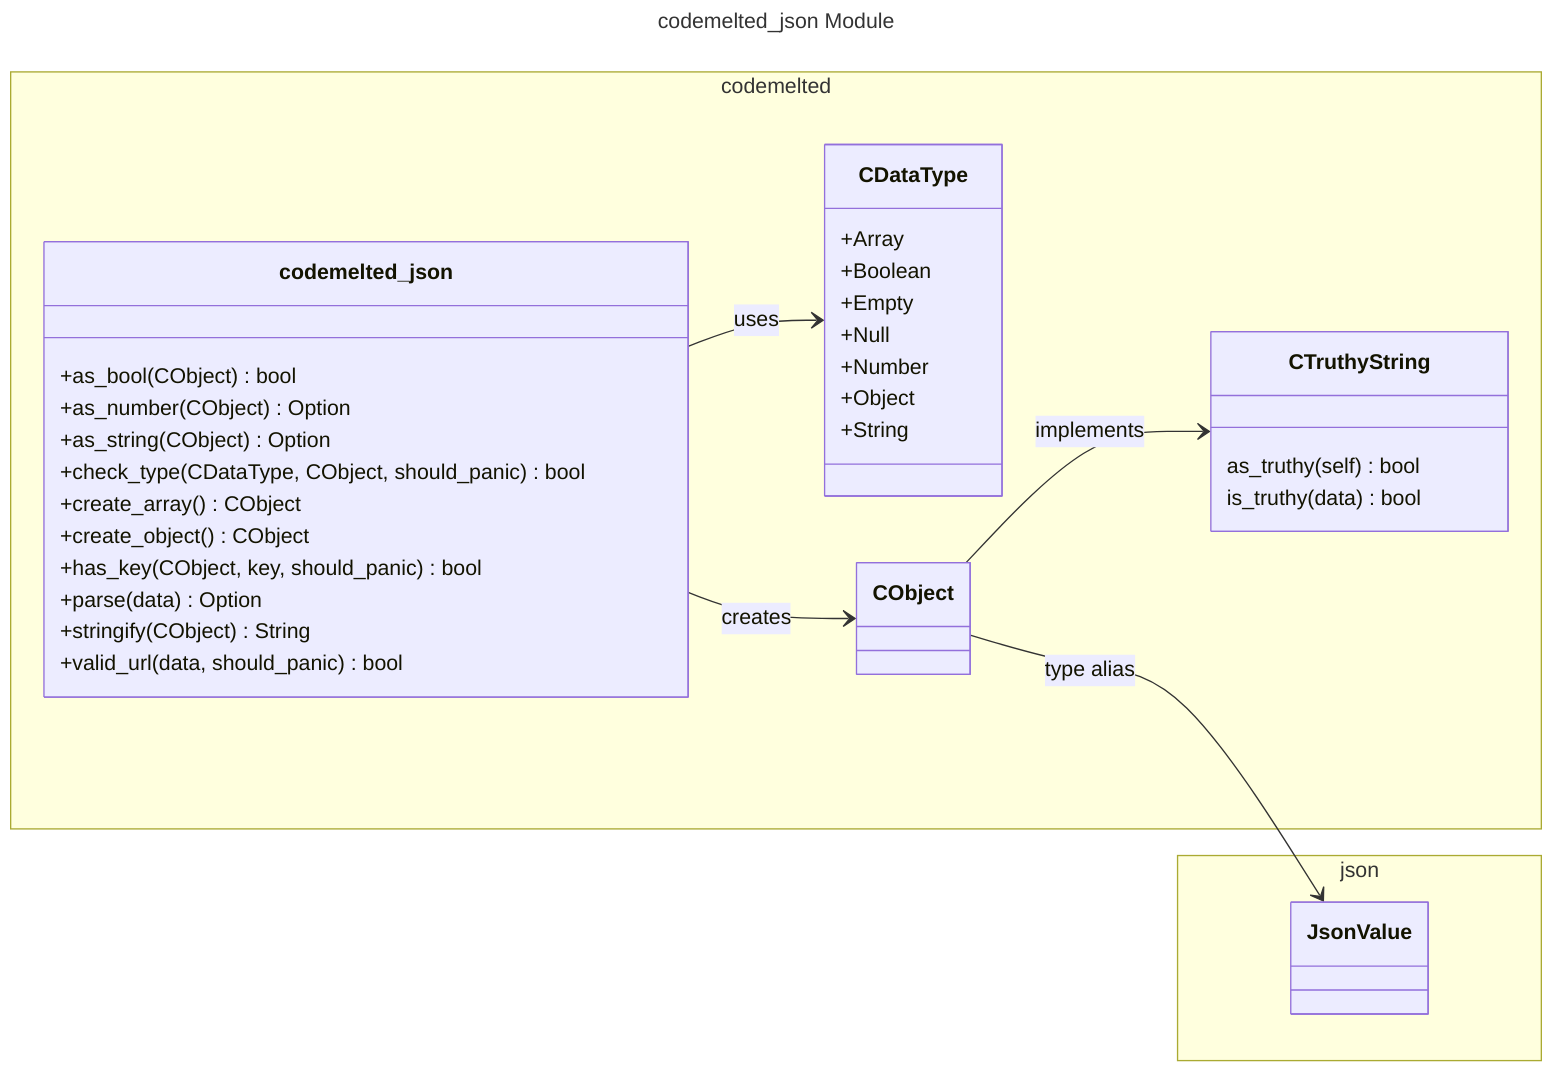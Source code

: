 ---
title: codemelted_json Module
---
classDiagram
  direction LR
  namespace json {
    class JsonValue
  }
  namespace codemelted {
    class codemelted_json {
      +as_bool(CObject) bool
      +as_number(CObject) Option
      +as_string(CObject) Option
      +check_type(CDataType, CObject, should_panic) bool
      +create_array() CObject
      +create_object() CObject
      +has_key(CObject, key, should_panic) bool
      +parse(data) Option
      +stringify(CObject) String
      +valid_url(data, should_panic) bool
    }
    class CDataType {
      +Array
      +Boolean
      +Empty
      +Null
      +Number
      +Object
      +String
    }
    class CObject {

    }
    class CTruthyString {
      as_truthy(self) bool
      is_truthy(data) bool
    }
  }
  codemelted_json --> CDataType : uses
  codemelted_json --> CObject : creates
  CObject --> CTruthyString : implements
  CObject --> JsonValue : type alias